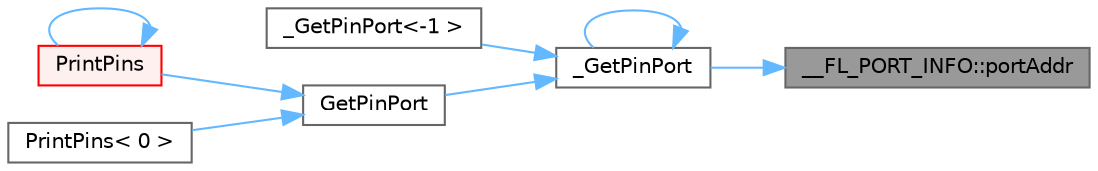 digraph "__FL_PORT_INFO::portAddr"
{
 // INTERACTIVE_SVG=YES
 // LATEX_PDF_SIZE
  bgcolor="transparent";
  edge [fontname=Helvetica,fontsize=10,labelfontname=Helvetica,labelfontsize=10];
  node [fontname=Helvetica,fontsize=10,shape=box,height=0.2,width=0.4];
  rankdir="RL";
  Node1 [id="Node000001",label="__FL_PORT_INFO::portAddr",height=0.2,width=0.4,color="gray40", fillcolor="grey60", style="filled", fontcolor="black",tooltip="Gets the raw address of the port."];
  Node1 -> Node2 [id="edge1_Node000001_Node000002",dir="back",color="steelblue1",style="solid",tooltip=" "];
  Node2 [id="Node000002",label="_GetPinPort",height=0.2,width=0.4,color="grey40", fillcolor="white", style="filled",URL="$db/d0b/_pintest_8ino_af71431f6db865cbdc9d31833de94da2b.html#af71431f6db865cbdc9d31833de94da2b",tooltip=" "];
  Node2 -> Node2 [id="edge2_Node000002_Node000002",dir="back",color="steelblue1",style="solid",tooltip=" "];
  Node2 -> Node3 [id="edge3_Node000002_Node000003",dir="back",color="steelblue1",style="solid",tooltip=" "];
  Node3 [id="Node000003",label="_GetPinPort\<-1 \>",height=0.2,width=0.4,color="grey40", fillcolor="white", style="filled",URL="$db/d0b/_pintest_8ino_adbaa48088b00ac9732d839fe7645c980.html#adbaa48088b00ac9732d839fe7645c980",tooltip=" "];
  Node2 -> Node4 [id="edge4_Node000002_Node000004",dir="back",color="steelblue1",style="solid",tooltip=" "];
  Node4 [id="Node000004",label="GetPinPort",height=0.2,width=0.4,color="grey40", fillcolor="white", style="filled",URL="$db/d0b/_pintest_8ino_a7089184423e1bbf435e40abb052bbf46.html#a7089184423e1bbf435e40abb052bbf46",tooltip=" "];
  Node4 -> Node5 [id="edge5_Node000004_Node000005",dir="back",color="steelblue1",style="solid",tooltip=" "];
  Node5 [id="Node000005",label="PrintPins",height=0.2,width=0.4,color="red", fillcolor="#FFF0F0", style="filled",URL="$db/d0b/_pintest_8ino_a48b7a70eb06947df8557651eebcb55ee.html#a48b7a70eb06947df8557651eebcb55ee",tooltip=" "];
  Node5 -> Node5 [id="edge6_Node000005_Node000005",dir="back",color="steelblue1",style="solid",tooltip=" "];
  Node4 -> Node7 [id="edge7_Node000004_Node000007",dir="back",color="steelblue1",style="solid",tooltip=" "];
  Node7 [id="Node000007",label="PrintPins\< 0 \>",height=0.2,width=0.4,color="grey40", fillcolor="white", style="filled",URL="$db/d0b/_pintest_8ino_a095bc1ede86fdccb63d047743f7b8780.html#a095bc1ede86fdccb63d047743f7b8780",tooltip=" "];
}

